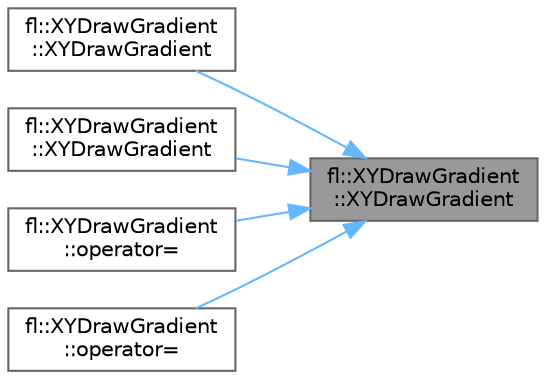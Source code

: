 digraph "fl::XYDrawGradient::XYDrawGradient"
{
 // INTERACTIVE_SVG=YES
 // LATEX_PDF_SIZE
  bgcolor="transparent";
  edge [fontname=Helvetica,fontsize=10,labelfontname=Helvetica,labelfontsize=10];
  node [fontname=Helvetica,fontsize=10,shape=box,height=0.2,width=0.4];
  rankdir="RL";
  Node1 [id="Node000001",label="fl::XYDrawGradient\l::XYDrawGradient",height=0.2,width=0.4,color="gray40", fillcolor="grey60", style="filled", fontcolor="black",tooltip=" "];
  Node1 -> Node2 [id="edge1_Node000001_Node000002",dir="back",color="steelblue1",style="solid",tooltip=" "];
  Node2 [id="Node000002",label="fl::XYDrawGradient\l::XYDrawGradient",height=0.2,width=0.4,color="grey40", fillcolor="white", style="filled",URL="$d7/d6a/structfl_1_1_x_y_draw_gradient_a3ef256c3430b52780c17efe2a6663e89.html#a3ef256c3430b52780c17efe2a6663e89",tooltip=" "];
  Node1 -> Node3 [id="edge2_Node000001_Node000003",dir="back",color="steelblue1",style="solid",tooltip=" "];
  Node3 [id="Node000003",label="fl::XYDrawGradient\l::XYDrawGradient",height=0.2,width=0.4,color="grey40", fillcolor="white", style="filled",URL="$d7/d6a/structfl_1_1_x_y_draw_gradient_afc8405422ad113b3a6f9d46caa69edf4.html#afc8405422ad113b3a6f9d46caa69edf4",tooltip=" "];
  Node1 -> Node4 [id="edge3_Node000001_Node000004",dir="back",color="steelblue1",style="solid",tooltip=" "];
  Node4 [id="Node000004",label="fl::XYDrawGradient\l::operator=",height=0.2,width=0.4,color="grey40", fillcolor="white", style="filled",URL="$d7/d6a/structfl_1_1_x_y_draw_gradient_a84b545f7a1efc3d0c10abee4d4e395c4.html#a84b545f7a1efc3d0c10abee4d4e395c4",tooltip=" "];
  Node1 -> Node5 [id="edge4_Node000001_Node000005",dir="back",color="steelblue1",style="solid",tooltip=" "];
  Node5 [id="Node000005",label="fl::XYDrawGradient\l::operator=",height=0.2,width=0.4,color="grey40", fillcolor="white", style="filled",URL="$d7/d6a/structfl_1_1_x_y_draw_gradient_aee0b921fd32966b78198e6de23f3d7c1.html#aee0b921fd32966b78198e6de23f3d7c1",tooltip=" "];
}
